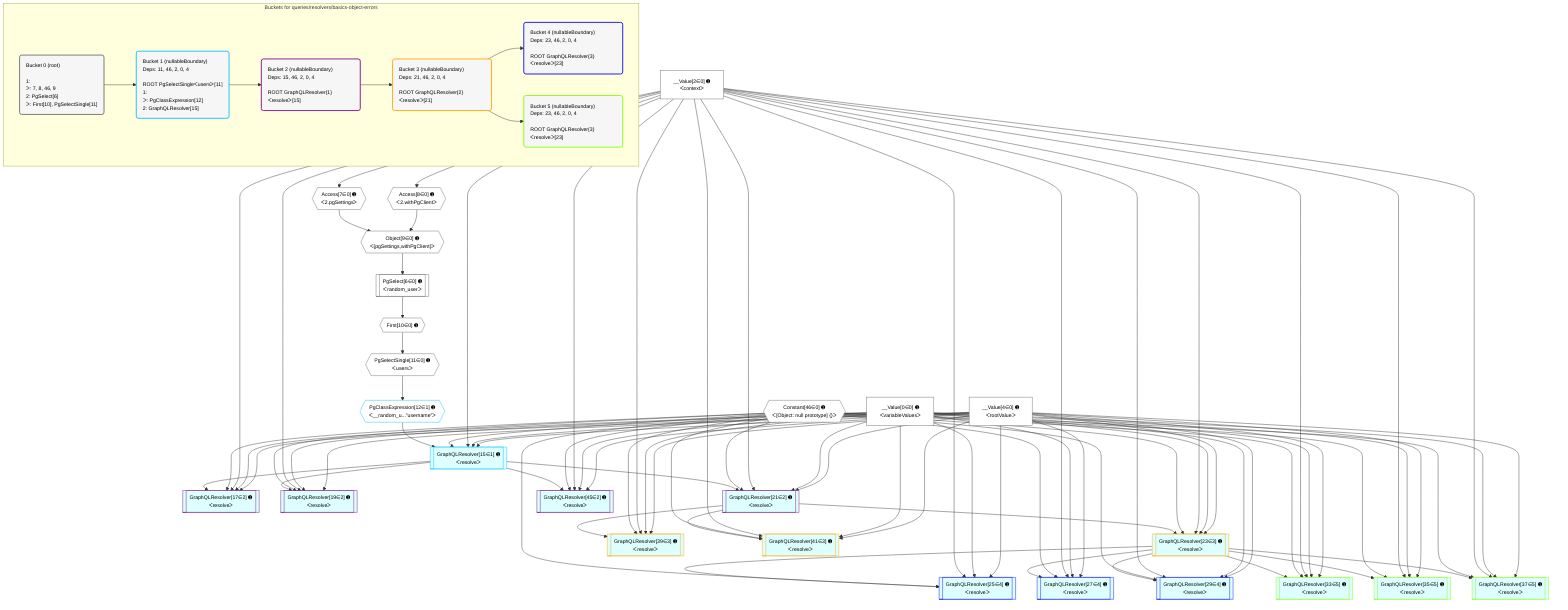 %%{init: {'themeVariables': { 'fontSize': '12px'}}}%%
graph TD
    classDef path fill:#eee,stroke:#000,color:#000
    classDef plan fill:#fff,stroke-width:1px,color:#000
    classDef itemplan fill:#fff,stroke-width:2px,color:#000
    classDef unbatchedplan fill:#dff,stroke-width:1px,color:#000
    classDef sideeffectplan fill:#fcc,stroke-width:2px,color:#000
    classDef bucket fill:#f6f6f6,color:#000,stroke-width:2px,text-align:left


    %% plan dependencies
    Object9{{"Object[9∈0] ➊<br />ᐸ{pgSettings,withPgClient}ᐳ"}}:::plan
    Access7{{"Access[7∈0] ➊<br />ᐸ2.pgSettingsᐳ"}}:::plan
    Access8{{"Access[8∈0] ➊<br />ᐸ2.withPgClientᐳ"}}:::plan
    Access7 & Access8 --> Object9
    PgSelect6[["PgSelect[6∈0] ➊<br />ᐸrandom_userᐳ"]]:::plan
    Object9 --> PgSelect6
    __Value2["__Value[2∈0] ➊<br />ᐸcontextᐳ"]:::plan
    __Value2 --> Access7
    __Value2 --> Access8
    First10{{"First[10∈0] ➊"}}:::plan
    PgSelect6 --> First10
    PgSelectSingle11{{"PgSelectSingle[11∈0] ➊<br />ᐸusersᐳ"}}:::plan
    First10 --> PgSelectSingle11
    __Value0["__Value[0∈0] ➊<br />ᐸvariableValuesᐳ"]:::plan
    __Value4["__Value[4∈0] ➊<br />ᐸrootValueᐳ"]:::plan
    Constant46{{"Constant[46∈0] ➊<br />ᐸ[Object: null prototype] {}ᐳ"}}:::plan
    GraphQLResolver15[["GraphQLResolver[15∈1] ➊<br />ᐸresolveᐳ"]]:::unbatchedplan
    PgClassExpression12{{"PgClassExpression[12∈1] ➊<br />ᐸ__random_u...”username”ᐳ"}}:::plan
    PgClassExpression12 & Constant46 & __Value2 & __Value0 & __Value4 --> GraphQLResolver15
    PgSelectSingle11 --> PgClassExpression12
    GraphQLResolver17[["GraphQLResolver[17∈2] ➊<br />ᐸresolveᐳ"]]:::unbatchedplan
    GraphQLResolver15 & Constant46 & __Value2 & __Value0 & __Value4 --> GraphQLResolver17
    GraphQLResolver19[["GraphQLResolver[19∈2] ➊<br />ᐸresolveᐳ"]]:::unbatchedplan
    GraphQLResolver15 & Constant46 & __Value2 & __Value0 & __Value4 --> GraphQLResolver19
    GraphQLResolver21[["GraphQLResolver[21∈2] ➊<br />ᐸresolveᐳ"]]:::unbatchedplan
    GraphQLResolver15 & Constant46 & __Value2 & __Value0 & __Value4 --> GraphQLResolver21
    GraphQLResolver45[["GraphQLResolver[45∈2] ➊<br />ᐸresolveᐳ"]]:::unbatchedplan
    GraphQLResolver15 & Constant46 & __Value2 & __Value0 & __Value4 --> GraphQLResolver45
    GraphQLResolver23[["GraphQLResolver[23∈3] ➊<br />ᐸresolveᐳ"]]:::unbatchedplan
    GraphQLResolver21 & Constant46 & __Value2 & __Value0 & __Value4 --> GraphQLResolver23
    GraphQLResolver39[["GraphQLResolver[39∈3] ➊<br />ᐸresolveᐳ"]]:::unbatchedplan
    GraphQLResolver21 & Constant46 & __Value2 & __Value0 & __Value4 --> GraphQLResolver39
    GraphQLResolver41[["GraphQLResolver[41∈3] ➊<br />ᐸresolveᐳ"]]:::unbatchedplan
    GraphQLResolver21 & Constant46 & __Value2 & __Value0 & __Value4 --> GraphQLResolver41
    GraphQLResolver25[["GraphQLResolver[25∈4] ➊<br />ᐸresolveᐳ"]]:::unbatchedplan
    GraphQLResolver23 & Constant46 & __Value2 & __Value0 & __Value4 --> GraphQLResolver25
    GraphQLResolver27[["GraphQLResolver[27∈4] ➊<br />ᐸresolveᐳ"]]:::unbatchedplan
    GraphQLResolver23 & Constant46 & __Value2 & __Value0 & __Value4 --> GraphQLResolver27
    GraphQLResolver29[["GraphQLResolver[29∈4] ➊<br />ᐸresolveᐳ"]]:::unbatchedplan
    GraphQLResolver23 & Constant46 & __Value2 & __Value0 & __Value4 --> GraphQLResolver29
    GraphQLResolver33[["GraphQLResolver[33∈5] ➊<br />ᐸresolveᐳ"]]:::unbatchedplan
    GraphQLResolver23 & Constant46 & __Value2 & __Value0 & __Value4 --> GraphQLResolver33
    GraphQLResolver35[["GraphQLResolver[35∈5] ➊<br />ᐸresolveᐳ"]]:::unbatchedplan
    GraphQLResolver23 & Constant46 & __Value2 & __Value0 & __Value4 --> GraphQLResolver35
    GraphQLResolver37[["GraphQLResolver[37∈5] ➊<br />ᐸresolveᐳ"]]:::unbatchedplan
    GraphQLResolver23 & Constant46 & __Value2 & __Value0 & __Value4 --> GraphQLResolver37

    %% define steps

    subgraph "Buckets for queries/resolvers/basics-object-errors"
    Bucket0("Bucket 0 (root)<br /><br />1: <br />ᐳ: 7, 8, 46, 9<br />2: PgSelect[6]<br />ᐳ: First[10], PgSelectSingle[11]"):::bucket
    classDef bucket0 stroke:#696969
    class Bucket0,__Value0,__Value2,__Value4,PgSelect6,Access7,Access8,Object9,First10,PgSelectSingle11,Constant46 bucket0
    Bucket1("Bucket 1 (nullableBoundary)<br />Deps: 11, 46, 2, 0, 4<br /><br />ROOT PgSelectSingleᐸusersᐳ[11]<br />1: <br />ᐳ: PgClassExpression[12]<br />2: GraphQLResolver[15]"):::bucket
    classDef bucket1 stroke:#00bfff
    class Bucket1,PgClassExpression12,GraphQLResolver15 bucket1
    Bucket2("Bucket 2 (nullableBoundary)<br />Deps: 15, 46, 2, 0, 4<br /><br />ROOT GraphQLResolver{1}ᐸresolveᐳ[15]"):::bucket
    classDef bucket2 stroke:#7f007f
    class Bucket2,GraphQLResolver17,GraphQLResolver19,GraphQLResolver21,GraphQLResolver45 bucket2
    Bucket3("Bucket 3 (nullableBoundary)<br />Deps: 21, 46, 2, 0, 4<br /><br />ROOT GraphQLResolver{2}ᐸresolveᐳ[21]"):::bucket
    classDef bucket3 stroke:#ffa500
    class Bucket3,GraphQLResolver23,GraphQLResolver39,GraphQLResolver41 bucket3
    Bucket4("Bucket 4 (nullableBoundary)<br />Deps: 23, 46, 2, 0, 4<br /><br />ROOT GraphQLResolver{3}ᐸresolveᐳ[23]"):::bucket
    classDef bucket4 stroke:#0000ff
    class Bucket4,GraphQLResolver25,GraphQLResolver27,GraphQLResolver29 bucket4
    Bucket5("Bucket 5 (nullableBoundary)<br />Deps: 23, 46, 2, 0, 4<br /><br />ROOT GraphQLResolver{3}ᐸresolveᐳ[23]"):::bucket
    classDef bucket5 stroke:#7fff00
    class Bucket5,GraphQLResolver33,GraphQLResolver35,GraphQLResolver37 bucket5
    Bucket0 --> Bucket1
    Bucket1 --> Bucket2
    Bucket2 --> Bucket3
    Bucket3 --> Bucket4 & Bucket5
    end